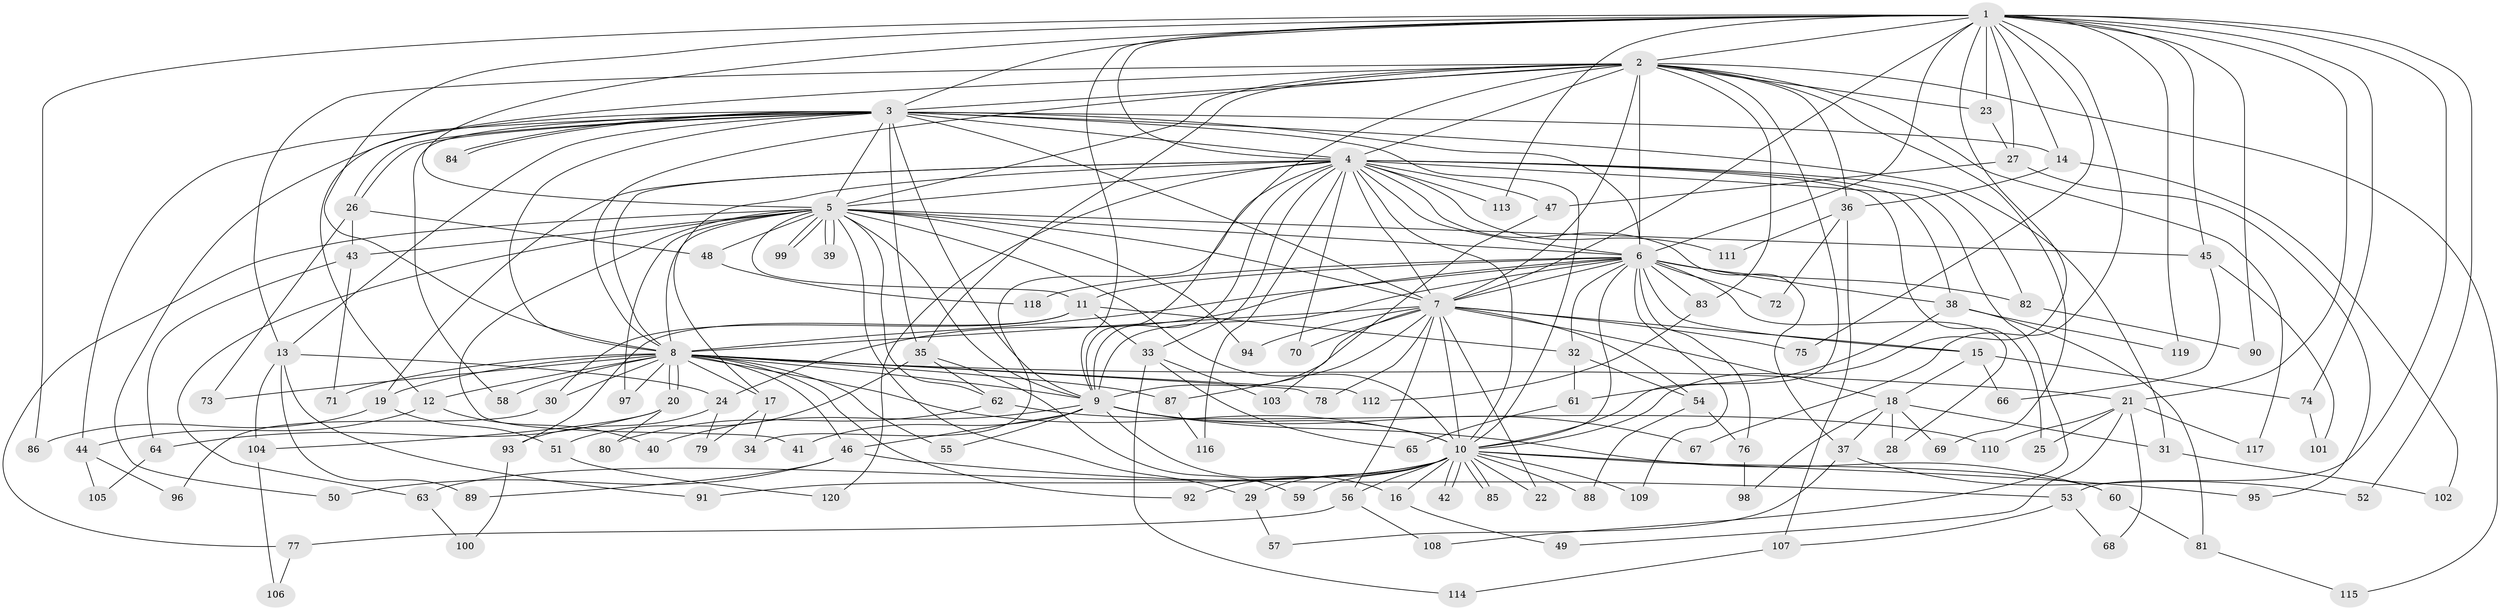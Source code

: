 // coarse degree distribution, {22: 0.023529411764705882, 17: 0.023529411764705882, 30: 0.011764705882352941, 21: 0.011764705882352941, 19: 0.011764705882352941, 25: 0.011764705882352941, 15: 0.011764705882352941, 7: 0.047058823529411764, 4: 0.10588235294117647, 6: 0.023529411764705882, 5: 0.09411764705882353, 3: 0.2235294117647059, 2: 0.38823529411764707, 1: 0.011764705882352941}
// Generated by graph-tools (version 1.1) at 2025/41/03/06/25 10:41:43]
// undirected, 120 vertices, 265 edges
graph export_dot {
graph [start="1"]
  node [color=gray90,style=filled];
  1;
  2;
  3;
  4;
  5;
  6;
  7;
  8;
  9;
  10;
  11;
  12;
  13;
  14;
  15;
  16;
  17;
  18;
  19;
  20;
  21;
  22;
  23;
  24;
  25;
  26;
  27;
  28;
  29;
  30;
  31;
  32;
  33;
  34;
  35;
  36;
  37;
  38;
  39;
  40;
  41;
  42;
  43;
  44;
  45;
  46;
  47;
  48;
  49;
  50;
  51;
  52;
  53;
  54;
  55;
  56;
  57;
  58;
  59;
  60;
  61;
  62;
  63;
  64;
  65;
  66;
  67;
  68;
  69;
  70;
  71;
  72;
  73;
  74;
  75;
  76;
  77;
  78;
  79;
  80;
  81;
  82;
  83;
  84;
  85;
  86;
  87;
  88;
  89;
  90;
  91;
  92;
  93;
  94;
  95;
  96;
  97;
  98;
  99;
  100;
  101;
  102;
  103;
  104;
  105;
  106;
  107;
  108;
  109;
  110;
  111;
  112;
  113;
  114;
  115;
  116;
  117;
  118;
  119;
  120;
  1 -- 2;
  1 -- 3;
  1 -- 4;
  1 -- 5;
  1 -- 6;
  1 -- 7;
  1 -- 8;
  1 -- 9;
  1 -- 10;
  1 -- 14;
  1 -- 21;
  1 -- 23;
  1 -- 27;
  1 -- 45;
  1 -- 52;
  1 -- 53;
  1 -- 67;
  1 -- 74;
  1 -- 75;
  1 -- 86;
  1 -- 90;
  1 -- 113;
  1 -- 119;
  2 -- 3;
  2 -- 4;
  2 -- 5;
  2 -- 6;
  2 -- 7;
  2 -- 8;
  2 -- 9;
  2 -- 10;
  2 -- 12;
  2 -- 13;
  2 -- 23;
  2 -- 35;
  2 -- 36;
  2 -- 69;
  2 -- 83;
  2 -- 115;
  2 -- 117;
  3 -- 4;
  3 -- 5;
  3 -- 6;
  3 -- 7;
  3 -- 8;
  3 -- 9;
  3 -- 10;
  3 -- 13;
  3 -- 14;
  3 -- 26;
  3 -- 26;
  3 -- 31;
  3 -- 35;
  3 -- 44;
  3 -- 50;
  3 -- 58;
  3 -- 84;
  3 -- 84;
  4 -- 5;
  4 -- 6;
  4 -- 7;
  4 -- 8;
  4 -- 9;
  4 -- 10;
  4 -- 17;
  4 -- 19;
  4 -- 25;
  4 -- 33;
  4 -- 34;
  4 -- 37;
  4 -- 38;
  4 -- 47;
  4 -- 70;
  4 -- 82;
  4 -- 108;
  4 -- 111;
  4 -- 113;
  4 -- 116;
  4 -- 120;
  5 -- 6;
  5 -- 7;
  5 -- 8;
  5 -- 9;
  5 -- 10;
  5 -- 11;
  5 -- 29;
  5 -- 39;
  5 -- 39;
  5 -- 41;
  5 -- 43;
  5 -- 45;
  5 -- 48;
  5 -- 62;
  5 -- 63;
  5 -- 77;
  5 -- 94;
  5 -- 97;
  5 -- 99;
  5 -- 99;
  6 -- 7;
  6 -- 8;
  6 -- 9;
  6 -- 10;
  6 -- 11;
  6 -- 15;
  6 -- 24;
  6 -- 28;
  6 -- 32;
  6 -- 38;
  6 -- 72;
  6 -- 76;
  6 -- 82;
  6 -- 83;
  6 -- 109;
  6 -- 118;
  7 -- 8;
  7 -- 9;
  7 -- 10;
  7 -- 15;
  7 -- 18;
  7 -- 22;
  7 -- 54;
  7 -- 56;
  7 -- 70;
  7 -- 75;
  7 -- 78;
  7 -- 87;
  7 -- 94;
  8 -- 9;
  8 -- 10;
  8 -- 12;
  8 -- 17;
  8 -- 19;
  8 -- 20;
  8 -- 20;
  8 -- 21;
  8 -- 30;
  8 -- 46;
  8 -- 55;
  8 -- 58;
  8 -- 71;
  8 -- 73;
  8 -- 78;
  8 -- 87;
  8 -- 92;
  8 -- 97;
  8 -- 112;
  9 -- 10;
  9 -- 16;
  9 -- 40;
  9 -- 41;
  9 -- 46;
  9 -- 55;
  9 -- 60;
  9 -- 67;
  10 -- 16;
  10 -- 22;
  10 -- 29;
  10 -- 42;
  10 -- 42;
  10 -- 56;
  10 -- 59;
  10 -- 60;
  10 -- 63;
  10 -- 85;
  10 -- 85;
  10 -- 88;
  10 -- 91;
  10 -- 92;
  10 -- 95;
  10 -- 109;
  11 -- 30;
  11 -- 32;
  11 -- 33;
  11 -- 93;
  12 -- 40;
  12 -- 44;
  13 -- 24;
  13 -- 89;
  13 -- 91;
  13 -- 104;
  14 -- 36;
  14 -- 102;
  15 -- 18;
  15 -- 66;
  15 -- 74;
  16 -- 49;
  17 -- 34;
  17 -- 79;
  18 -- 28;
  18 -- 31;
  18 -- 37;
  18 -- 69;
  18 -- 98;
  19 -- 51;
  19 -- 86;
  20 -- 64;
  20 -- 80;
  20 -- 104;
  21 -- 25;
  21 -- 49;
  21 -- 68;
  21 -- 110;
  21 -- 117;
  23 -- 27;
  24 -- 79;
  24 -- 93;
  26 -- 43;
  26 -- 48;
  26 -- 73;
  27 -- 47;
  27 -- 95;
  29 -- 57;
  30 -- 96;
  31 -- 102;
  32 -- 54;
  32 -- 61;
  33 -- 65;
  33 -- 103;
  33 -- 114;
  35 -- 51;
  35 -- 59;
  35 -- 62;
  36 -- 72;
  36 -- 107;
  36 -- 111;
  37 -- 52;
  37 -- 57;
  38 -- 61;
  38 -- 81;
  38 -- 119;
  43 -- 64;
  43 -- 71;
  44 -- 96;
  44 -- 105;
  45 -- 66;
  45 -- 101;
  46 -- 50;
  46 -- 53;
  46 -- 89;
  47 -- 103;
  48 -- 118;
  51 -- 120;
  53 -- 68;
  53 -- 107;
  54 -- 76;
  54 -- 88;
  56 -- 77;
  56 -- 108;
  60 -- 81;
  61 -- 65;
  62 -- 80;
  62 -- 110;
  63 -- 100;
  64 -- 105;
  74 -- 101;
  76 -- 98;
  77 -- 106;
  81 -- 115;
  82 -- 90;
  83 -- 112;
  87 -- 116;
  93 -- 100;
  104 -- 106;
  107 -- 114;
}
